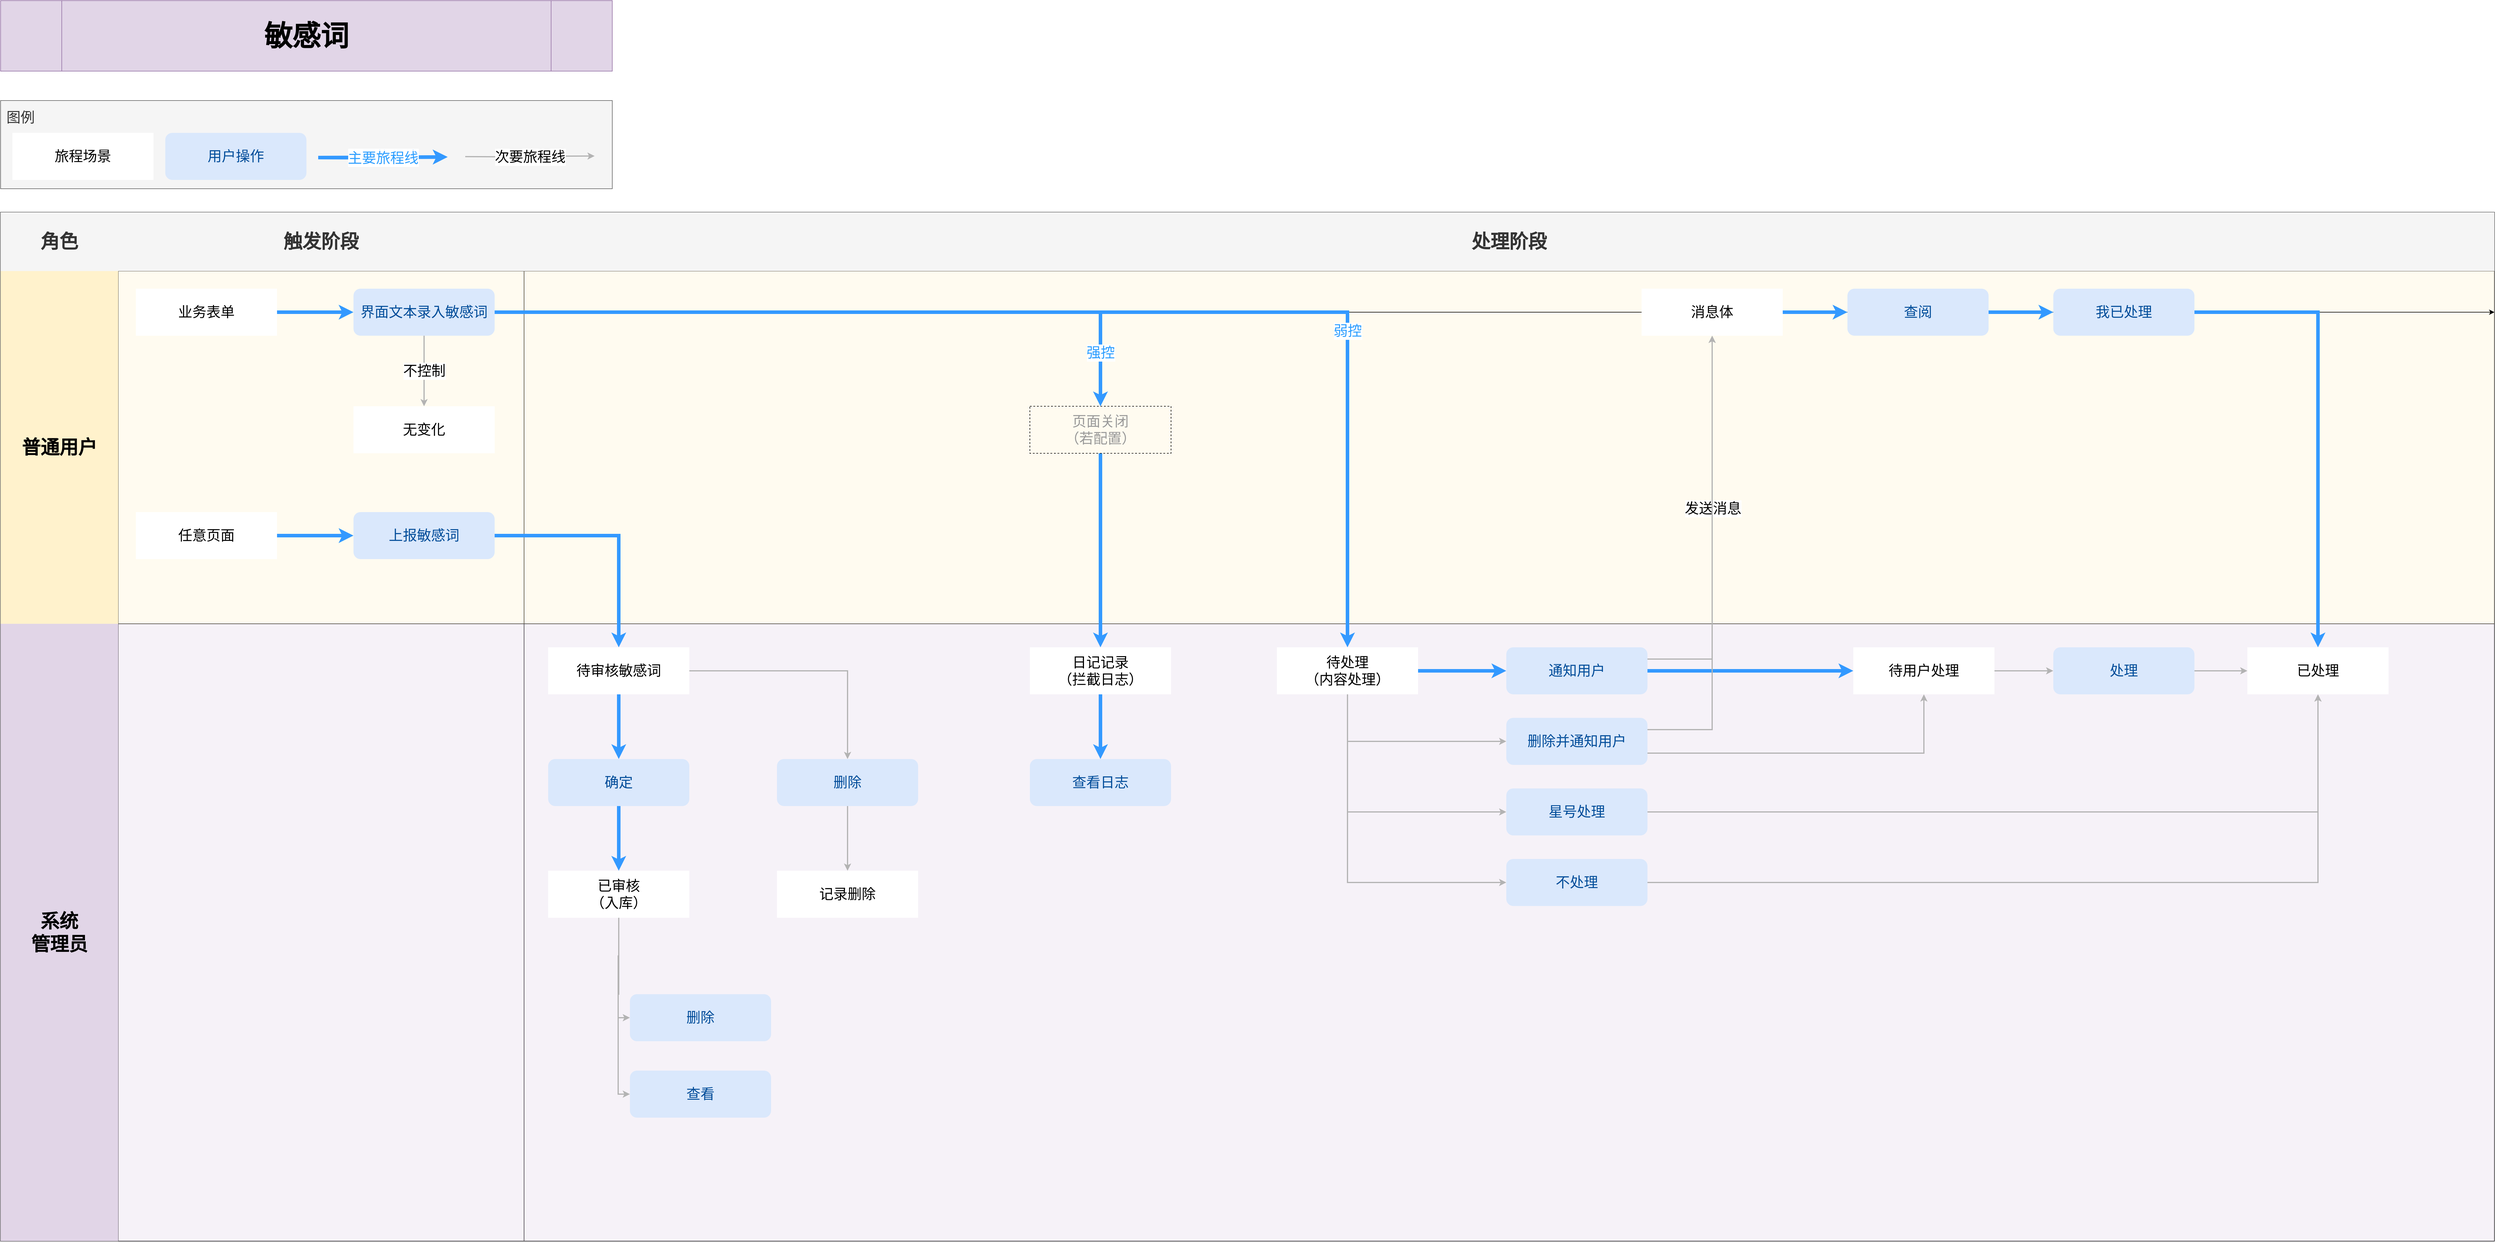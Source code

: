 <mxfile version="24.7.12">
  <diagram name="第 1 页" id="bwR9JTRVAiqgOtGZidA7">
    <mxGraphModel dx="5217" dy="7070" grid="1" gridSize="10" guides="1" tooltips="1" connect="1" arrows="1" fold="1" page="1" pageScale="1" pageWidth="827" pageHeight="1169" math="0" shadow="0">
      <root>
        <mxCell id="0" />
        <mxCell id="1" parent="0" />
        <mxCell id="euEUB5nnOEsbET94l9YE-1" value="敏感词" style="rounded=0;whiteSpace=wrap;html=1;fontSize=48;fillColor=#e1d5e7;strokeColor=#9673a6;shape=process;backgroundOutline=1;fontStyle=1" parent="1" vertex="1">
          <mxGeometry x="80" y="-3400" width="1040" height="120" as="geometry" />
        </mxCell>
        <mxCell id="euEUB5nnOEsbET94l9YE-2" value="图例" style="rounded=0;whiteSpace=wrap;html=1;fontSize=24;fillColor=#f5f5f5;fontColor=#333333;strokeColor=#666666;verticalAlign=top;align=left;spacing=10;" parent="1" vertex="1">
          <mxGeometry x="80" y="-3230" width="1040" height="150" as="geometry" />
        </mxCell>
        <UserObject label="旅程场景" tags="旅程场景" id="euEUB5nnOEsbET94l9YE-3">
          <mxCell style="rounded=0;whiteSpace=wrap;html=1;fontSize=24;strokeColor=none;" parent="1" vertex="1">
            <mxGeometry x="100" y="-3175" width="240" height="80" as="geometry" />
          </mxCell>
        </UserObject>
        <UserObject label="用户操作" tags="用户操作" id="euEUB5nnOEsbET94l9YE-4">
          <mxCell style="rounded=1;whiteSpace=wrap;html=1;fontSize=24;strokeColor=none;align=center;verticalAlign=middle;fontFamily=Helvetica;fontColor=#004C99;fillColor=#dae8fc;" parent="1" vertex="1">
            <mxGeometry x="360" y="-3175" width="240" height="80" as="geometry" />
          </mxCell>
        </UserObject>
        <UserObject label="主要旅程线" tags="" id="euEUB5nnOEsbET94l9YE-5">
          <mxCell style="rounded=0;orthogonalLoop=1;jettySize=auto;html=1;strokeColor=#3399FF;strokeWidth=6;align=center;verticalAlign=middle;fontFamily=Helvetica;fontSize=24;fontColor=#2b9dff;labelBackgroundColor=default;endArrow=classic;exitX=1;exitY=0.5;exitDx=0;exitDy=0;anchorPointDirection=1;startFill=1;endFill=1;" parent="1" edge="1">
            <mxGeometry y="1" relative="1" as="geometry">
              <mxPoint x="620" y="-3133" as="sourcePoint" />
              <mxPoint x="840" y="-3134" as="targetPoint" />
              <mxPoint as="offset" />
            </mxGeometry>
          </mxCell>
        </UserObject>
        <UserObject label="次要旅程线" tags="次要旅程线" id="euEUB5nnOEsbET94l9YE-6">
          <mxCell style="rounded=0;orthogonalLoop=1;jettySize=auto;html=1;strokeColor=#B3B3B3;strokeWidth=2;align=center;verticalAlign=middle;fontFamily=Helvetica;fontSize=24;fontColor=default;labelBackgroundColor=default;endArrow=classic;exitX=1;exitY=0.5;exitDx=0;exitDy=0;anchorPointDirection=1;startFill=1;endFill=1;edgeStyle=orthogonalEdgeStyle;" parent="1" edge="1">
            <mxGeometry y="1" relative="1" as="geometry">
              <mxPoint x="870" y="-3134.62" as="sourcePoint" />
              <mxPoint x="1090" y="-3135.62" as="targetPoint" />
              <mxPoint as="offset" />
            </mxGeometry>
          </mxCell>
        </UserObject>
        <mxCell id="euEUB5nnOEsbET94l9YE-24" value="" style="shape=table;startSize=0;container=1;collapsible=0;childLayout=tableLayout;fontSize=16;" parent="1" vertex="1">
          <mxGeometry x="80" y="-3040" width="4240.0" height="1750" as="geometry" />
        </mxCell>
        <mxCell id="euEUB5nnOEsbET94l9YE-25" value="" style="shape=tableRow;horizontal=0;startSize=0;swimlaneHead=0;swimlaneBody=0;strokeColor=inherit;top=0;left=0;bottom=0;right=0;collapsible=0;dropTarget=0;fillColor=none;points=[[0,0.5],[1,0.5]];portConstraint=eastwest;fontSize=16;" parent="euEUB5nnOEsbET94l9YE-24" vertex="1">
          <mxGeometry width="4240.0" height="100" as="geometry" />
        </mxCell>
        <mxCell id="euEUB5nnOEsbET94l9YE-26" value="角色" style="shape=partialRectangle;html=1;whiteSpace=wrap;connectable=0;strokeColor=#666666;overflow=hidden;fillColor=#f5f5f5;top=0;left=0;bottom=0;right=0;pointerEvents=1;fontSize=32;fontColor=#333333;fontStyle=1" parent="euEUB5nnOEsbET94l9YE-25" vertex="1">
          <mxGeometry width="200" height="100" as="geometry">
            <mxRectangle width="200" height="100" as="alternateBounds" />
          </mxGeometry>
        </mxCell>
        <mxCell id="euEUB5nnOEsbET94l9YE-27" value="触发阶段" style="shape=partialRectangle;html=1;whiteSpace=wrap;connectable=0;strokeColor=#666666;overflow=hidden;fillColor=#f5f5f5;top=0;left=0;bottom=0;right=0;pointerEvents=1;fontSize=32;fontStyle=1;fontColor=#333333;" parent="euEUB5nnOEsbET94l9YE-25" vertex="1">
          <mxGeometry x="200" width="690" height="100" as="geometry">
            <mxRectangle width="690" height="100" as="alternateBounds" />
          </mxGeometry>
        </mxCell>
        <mxCell id="euEUB5nnOEsbET94l9YE-28" value="处理阶段" style="shape=partialRectangle;html=1;whiteSpace=wrap;connectable=0;strokeColor=#666666;overflow=hidden;fillColor=#f5f5f5;top=0;left=0;bottom=0;right=0;pointerEvents=1;fontSize=32;fontStyle=1;fontColor=#333333;" parent="euEUB5nnOEsbET94l9YE-25" vertex="1">
          <mxGeometry x="890" width="3350" height="100" as="geometry">
            <mxRectangle width="3350" height="100" as="alternateBounds" />
          </mxGeometry>
        </mxCell>
        <mxCell id="euEUB5nnOEsbET94l9YE-29" value="" style="shape=tableRow;horizontal=0;startSize=0;swimlaneHead=0;swimlaneBody=0;strokeColor=inherit;top=0;left=0;bottom=0;right=0;collapsible=0;dropTarget=0;fillColor=none;points=[[0,0.5],[1,0.5]];portConstraint=eastwest;fontSize=16;" parent="euEUB5nnOEsbET94l9YE-24" vertex="1">
          <mxGeometry y="100" width="4240.0" height="600" as="geometry" />
        </mxCell>
        <mxCell id="euEUB5nnOEsbET94l9YE-30" value="普通用户" style="shape=partialRectangle;html=1;whiteSpace=wrap;connectable=0;strokeColor=#d6b656;overflow=hidden;fillColor=#fff2cc;top=0;left=0;bottom=0;right=0;pointerEvents=1;fontSize=32;fontStyle=1" parent="euEUB5nnOEsbET94l9YE-29" vertex="1">
          <mxGeometry width="200" height="600" as="geometry">
            <mxRectangle width="200" height="600" as="alternateBounds" />
          </mxGeometry>
        </mxCell>
        <mxCell id="euEUB5nnOEsbET94l9YE-31" value="" style="shape=partialRectangle;html=1;whiteSpace=wrap;connectable=0;strokeColor=#d6b656;overflow=hidden;fillColor=#fff2cc;top=0;left=0;bottom=0;right=0;pointerEvents=1;fontSize=16;fillStyle=auto;fillOpacity=30;" parent="euEUB5nnOEsbET94l9YE-29" vertex="1">
          <mxGeometry x="200" width="690" height="600" as="geometry">
            <mxRectangle width="690" height="600" as="alternateBounds" />
          </mxGeometry>
        </mxCell>
        <mxCell id="euEUB5nnOEsbET94l9YE-32" value="" style="shape=partialRectangle;html=1;whiteSpace=wrap;connectable=0;strokeColor=#d6b656;overflow=hidden;fillColor=#fff2cc;top=0;left=0;bottom=0;right=0;pointerEvents=1;fontSize=16;fillStyle=auto;fillOpacity=30;" parent="euEUB5nnOEsbET94l9YE-29" vertex="1">
          <mxGeometry x="890" width="3350" height="600" as="geometry">
            <mxRectangle width="3350" height="600" as="alternateBounds" />
          </mxGeometry>
        </mxCell>
        <mxCell id="euEUB5nnOEsbET94l9YE-42" value="" style="whiteSpace=wrap;html=1;fontSize=24;fillColor=#dae8fc;strokeColor=none;fontColor=#004C99;rounded=1;" parent="euEUB5nnOEsbET94l9YE-29" vertex="1">
          <mxGeometry x="4240" width="NaN" height="600" as="geometry">
            <mxRectangle width="NaN" height="600" as="alternateBounds" />
          </mxGeometry>
        </mxCell>
        <mxCell id="euEUB5nnOEsbET94l9YE-33" value="" style="shape=tableRow;horizontal=0;startSize=0;swimlaneHead=0;swimlaneBody=0;strokeColor=inherit;top=0;left=0;bottom=0;right=0;collapsible=0;dropTarget=0;fillColor=none;points=[[0,0.5],[1,0.5]];portConstraint=eastwest;fontSize=16;" parent="euEUB5nnOEsbET94l9YE-24" vertex="1">
          <mxGeometry y="700" width="4240.0" height="1050" as="geometry" />
        </mxCell>
        <mxCell id="euEUB5nnOEsbET94l9YE-34" value="系统&lt;div&gt;管理员&lt;/div&gt;" style="shape=partialRectangle;html=1;whiteSpace=wrap;connectable=0;strokeColor=#9673a6;overflow=hidden;fillColor=#e1d5e7;top=0;left=0;bottom=0;right=0;pointerEvents=1;fontSize=32;fontStyle=1" parent="euEUB5nnOEsbET94l9YE-33" vertex="1">
          <mxGeometry width="200" height="1050" as="geometry">
            <mxRectangle width="200" height="1050" as="alternateBounds" />
          </mxGeometry>
        </mxCell>
        <mxCell id="euEUB5nnOEsbET94l9YE-35" value="" style="shape=partialRectangle;html=1;whiteSpace=wrap;connectable=0;strokeColor=#9673a6;overflow=hidden;fillColor=#e1d5e7;top=0;left=0;bottom=0;right=0;pointerEvents=1;fontSize=16;fillOpacity=30;" parent="euEUB5nnOEsbET94l9YE-33" vertex="1">
          <mxGeometry x="200" width="690" height="1050" as="geometry">
            <mxRectangle width="690" height="1050" as="alternateBounds" />
          </mxGeometry>
        </mxCell>
        <mxCell id="euEUB5nnOEsbET94l9YE-36" value="" style="shape=partialRectangle;html=1;whiteSpace=wrap;connectable=0;strokeColor=#9673a6;overflow=hidden;fillColor=#e1d5e7;top=0;left=0;bottom=0;right=0;pointerEvents=1;fontSize=16;fillOpacity=30;" parent="euEUB5nnOEsbET94l9YE-33" vertex="1">
          <mxGeometry x="890" width="3350" height="1050" as="geometry">
            <mxRectangle width="3350" height="1050" as="alternateBounds" />
          </mxGeometry>
        </mxCell>
        <UserObject label="" tags="主要旅程线" id="euEUB5nnOEsbET94l9YE-39">
          <mxCell style="edgeStyle=orthogonalEdgeStyle;rounded=0;orthogonalLoop=1;jettySize=auto;html=1;strokeColor=#3399FF;strokeWidth=6;align=center;verticalAlign=middle;fontFamily=Helvetica;fontSize=24;fontColor=#2b9dff;labelBackgroundColor=default;startFill=1;endArrow=classic;endFill=1;" parent="1" source="euEUB5nnOEsbET94l9YE-37" target="euEUB5nnOEsbET94l9YE-38" edge="1">
            <mxGeometry relative="1" as="geometry">
              <Array as="points">
                <mxPoint x="580" y="-2870" />
                <mxPoint x="580" y="-2870" />
              </Array>
            </mxGeometry>
          </mxCell>
        </UserObject>
        <UserObject label="业务表单" tags="旅程场景" id="euEUB5nnOEsbET94l9YE-37">
          <mxCell style="rounded=0;whiteSpace=wrap;html=1;fontSize=24;strokeColor=none;" parent="1" vertex="1">
            <mxGeometry x="310" y="-2910" width="240" height="80" as="geometry" />
          </mxCell>
        </UserObject>
        <mxCell id="euEUB5nnOEsbET94l9YE-43" value="" style="edgeStyle=orthogonalEdgeStyle;rounded=0;orthogonalLoop=1;jettySize=auto;html=1;" parent="1" source="euEUB5nnOEsbET94l9YE-38" target="euEUB5nnOEsbET94l9YE-42" edge="1">
          <mxGeometry relative="1" as="geometry" />
        </mxCell>
        <UserObject label="强控" tags="主要旅程线" id="euEUB5nnOEsbET94l9YE-45">
          <mxCell style="edgeStyle=orthogonalEdgeStyle;rounded=0;orthogonalLoop=1;jettySize=auto;html=1;strokeColor=#3399FF;strokeWidth=6;align=center;verticalAlign=middle;fontFamily=Helvetica;fontSize=24;fontColor=#2b9dff;labelBackgroundColor=default;startFill=1;endArrow=classic;endFill=1;" parent="1" source="euEUB5nnOEsbET94l9YE-38" target="euEUB5nnOEsbET94l9YE-116" edge="1">
            <mxGeometry x="0.846" relative="1" as="geometry">
              <mxPoint as="offset" />
            </mxGeometry>
          </mxCell>
        </UserObject>
        <mxCell id="euEUB5nnOEsbET94l9YE-115" value="不控制" style="edgeStyle=orthogonalEdgeStyle;shape=connector;rounded=0;orthogonalLoop=1;jettySize=auto;html=1;strokeColor=#B3B3B3;strokeWidth=2;align=center;verticalAlign=middle;fontFamily=Helvetica;fontSize=24;fontColor=default;labelBackgroundColor=default;startFill=1;endArrow=classic;endFill=1;exitX=0.5;exitY=1;exitDx=0;exitDy=0;" parent="1" source="euEUB5nnOEsbET94l9YE-38" target="euEUB5nnOEsbET94l9YE-114" edge="1">
          <mxGeometry relative="1" as="geometry" />
        </mxCell>
        <UserObject label="界面文本录入敏感词" tags="用户操作" id="euEUB5nnOEsbET94l9YE-38">
          <mxCell style="rounded=1;whiteSpace=wrap;html=1;fontSize=24;strokeColor=none;align=center;verticalAlign=middle;fontFamily=Helvetica;fontColor=#004C99;fillColor=#dae8fc;" parent="1" vertex="1">
            <mxGeometry x="680" y="-2910" width="240" height="80" as="geometry" />
          </mxCell>
        </UserObject>
        <UserObject label="主要旅程线" tags="主要旅程线" id="euEUB5nnOEsbET94l9YE-46">
          <mxCell style="rounded=0;orthogonalLoop=1;jettySize=auto;html=1;strokeColor=#3399FF;strokeWidth=6;align=center;verticalAlign=middle;fontFamily=Helvetica;fontSize=24;fontColor=#2b9dff;labelBackgroundColor=default;endArrow=classic;exitX=1;exitY=0.5;exitDx=0;exitDy=0;anchorPointDirection=1;startFill=1;endFill=1;edgeStyle=orthogonalEdgeStyle;" parent="1" edge="1">
            <mxGeometry y="1" relative="1" as="geometry">
              <mxPoint x="620" y="-3133" as="sourcePoint" />
              <mxPoint x="840" y="-3134" as="targetPoint" />
              <mxPoint as="offset" />
            </mxGeometry>
          </mxCell>
        </UserObject>
        <UserObject label="" tags="主要旅程线" id="euEUB5nnOEsbET94l9YE-54">
          <mxCell style="edgeStyle=none;shape=connector;rounded=0;orthogonalLoop=1;jettySize=auto;html=1;strokeColor=#3399FF;strokeWidth=6;align=center;verticalAlign=middle;fontFamily=Helvetica;fontSize=24;fontColor=#2b9dff;labelBackgroundColor=default;startFill=1;endArrow=classic;endFill=1;" parent="1" source="euEUB5nnOEsbET94l9YE-47" target="euEUB5nnOEsbET94l9YE-53" edge="1">
            <mxGeometry relative="1" as="geometry" />
          </mxCell>
        </UserObject>
        <UserObject label="日记记录&lt;div&gt;（拦截日志）&lt;/div&gt;" tags="旅程场景" id="euEUB5nnOEsbET94l9YE-47">
          <mxCell style="rounded=0;whiteSpace=wrap;html=1;fontSize=24;strokeColor=none;align=center;verticalAlign=middle;fontFamily=Helvetica;fontColor=default;fillColor=default;" parent="1" vertex="1">
            <mxGeometry x="1830" y="-2300" width="240" height="80" as="geometry" />
          </mxCell>
        </UserObject>
        <UserObject label="查看日志" tags="用户操作" id="euEUB5nnOEsbET94l9YE-53">
          <mxCell style="rounded=1;whiteSpace=wrap;html=1;fontSize=24;strokeColor=none;align=center;verticalAlign=middle;fontFamily=Helvetica;fontColor=#004C99;fillColor=#dae8fc;" parent="1" vertex="1">
            <mxGeometry x="1830" y="-2110" width="240" height="80" as="geometry" />
          </mxCell>
        </UserObject>
        <UserObject label="" tags="主要旅程线" id="euEUB5nnOEsbET94l9YE-57">
          <mxCell style="edgeStyle=none;shape=connector;rounded=0;orthogonalLoop=1;jettySize=auto;html=1;strokeColor=#3399FF;strokeWidth=6;align=center;verticalAlign=middle;fontFamily=Helvetica;fontSize=24;fontColor=#2b9dff;labelBackgroundColor=default;startFill=1;endArrow=classic;endFill=1;" parent="1" source="euEUB5nnOEsbET94l9YE-55" target="euEUB5nnOEsbET94l9YE-56" edge="1">
            <mxGeometry relative="1" as="geometry" />
          </mxCell>
        </UserObject>
        <UserObject label="任意页面" tags="旅程场景" id="euEUB5nnOEsbET94l9YE-55">
          <mxCell style="rounded=0;whiteSpace=wrap;html=1;fontSize=24;strokeColor=none;" parent="1" vertex="1">
            <mxGeometry x="310" y="-2530" width="240" height="80" as="geometry" />
          </mxCell>
        </UserObject>
        <UserObject label="" tags="主要旅程线" id="euEUB5nnOEsbET94l9YE-63">
          <mxCell style="edgeStyle=orthogonalEdgeStyle;shape=connector;rounded=0;orthogonalLoop=1;jettySize=auto;html=1;strokeColor=#3399FF;strokeWidth=6;align=center;verticalAlign=middle;fontFamily=Helvetica;fontSize=24;fontColor=#2b9dff;labelBackgroundColor=default;startFill=1;endArrow=classic;endFill=1;" parent="1" source="euEUB5nnOEsbET94l9YE-56" target="euEUB5nnOEsbET94l9YE-64" edge="1">
            <mxGeometry relative="1" as="geometry" />
          </mxCell>
        </UserObject>
        <UserObject label="上报敏感词" tags="用户操作" id="euEUB5nnOEsbET94l9YE-56">
          <mxCell style="rounded=1;whiteSpace=wrap;html=1;fontSize=24;strokeColor=none;align=center;verticalAlign=middle;fontFamily=Helvetica;fontColor=#004C99;fillColor=#dae8fc;" parent="1" vertex="1">
            <mxGeometry x="680" y="-2530" width="240" height="80" as="geometry" />
          </mxCell>
        </UserObject>
        <UserObject label="" tags="主要旅程线" id="euEUB5nnOEsbET94l9YE-67">
          <mxCell style="edgeStyle=none;shape=connector;rounded=0;orthogonalLoop=1;jettySize=auto;html=1;strokeColor=#3399FF;strokeWidth=6;align=center;verticalAlign=middle;fontFamily=Helvetica;fontSize=24;fontColor=#2b9dff;labelBackgroundColor=default;startFill=1;endArrow=classic;endFill=1;" parent="1" source="euEUB5nnOEsbET94l9YE-62" target="euEUB5nnOEsbET94l9YE-66" edge="1">
            <mxGeometry relative="1" as="geometry" />
          </mxCell>
        </UserObject>
        <UserObject label="确定" tags="用户操作" id="euEUB5nnOEsbET94l9YE-62">
          <mxCell style="rounded=1;whiteSpace=wrap;html=1;fontSize=24;strokeColor=none;align=center;verticalAlign=middle;fontFamily=Helvetica;fontColor=#004C99;fillColor=#dae8fc;" parent="1" vertex="1">
            <mxGeometry x="1011" y="-2110" width="240" height="80" as="geometry" />
          </mxCell>
        </UserObject>
        <UserObject label="" tags="主要旅程线" id="euEUB5nnOEsbET94l9YE-65">
          <mxCell style="edgeStyle=none;shape=connector;rounded=0;orthogonalLoop=1;jettySize=auto;html=1;strokeColor=#3399FF;strokeWidth=6;align=center;verticalAlign=middle;fontFamily=Helvetica;fontSize=24;fontColor=#2b9dff;labelBackgroundColor=default;startFill=1;endArrow=classic;endFill=1;" parent="1" source="euEUB5nnOEsbET94l9YE-64" target="euEUB5nnOEsbET94l9YE-62" edge="1">
            <mxGeometry relative="1" as="geometry" />
          </mxCell>
        </UserObject>
        <UserObject label="" tags="次要旅程线" id="euEUB5nnOEsbET94l9YE-70">
          <mxCell style="edgeStyle=orthogonalEdgeStyle;shape=connector;rounded=0;orthogonalLoop=1;jettySize=auto;html=1;strokeColor=#B3B3B3;strokeWidth=2;align=center;verticalAlign=middle;fontFamily=Helvetica;fontSize=24;fontColor=default;labelBackgroundColor=default;startFill=1;endArrow=classic;endFill=1;" parent="1" source="euEUB5nnOEsbET94l9YE-64" target="euEUB5nnOEsbET94l9YE-68" edge="1">
            <mxGeometry relative="1" as="geometry" />
          </mxCell>
        </UserObject>
        <UserObject label="待审核敏感词" tags="旅程场景" id="euEUB5nnOEsbET94l9YE-64">
          <mxCell style="rounded=0;whiteSpace=wrap;html=1;fontSize=24;strokeColor=none;" parent="1" vertex="1">
            <mxGeometry x="1011" y="-2300" width="240" height="80" as="geometry" />
          </mxCell>
        </UserObject>
        <UserObject label="" tags="次要旅程线" id="euEUB5nnOEsbET94l9YE-74">
          <mxCell style="edgeStyle=orthogonalEdgeStyle;shape=connector;rounded=0;orthogonalLoop=1;jettySize=auto;html=1;strokeColor=#B3B3B3;strokeWidth=2;align=center;verticalAlign=middle;fontFamily=Helvetica;fontSize=24;fontColor=default;labelBackgroundColor=default;startFill=1;endArrow=classic;endFill=1;entryX=0;entryY=0.5;entryDx=0;entryDy=0;" parent="1" source="euEUB5nnOEsbET94l9YE-66" target="euEUB5nnOEsbET94l9YE-73" edge="1">
            <mxGeometry relative="1" as="geometry" />
          </mxCell>
        </UserObject>
        <UserObject label="" tags="次要旅程线" id="euEUB5nnOEsbET94l9YE-76">
          <mxCell style="edgeStyle=orthogonalEdgeStyle;shape=connector;rounded=0;orthogonalLoop=1;jettySize=auto;html=1;entryX=0;entryY=0.5;entryDx=0;entryDy=0;strokeColor=#B3B3B3;strokeWidth=2;align=center;verticalAlign=middle;fontFamily=Helvetica;fontSize=24;fontColor=default;labelBackgroundColor=default;startFill=1;endArrow=classic;endFill=1;exitX=0.5;exitY=1;exitDx=0;exitDy=0;" parent="1" source="euEUB5nnOEsbET94l9YE-66" target="euEUB5nnOEsbET94l9YE-75" edge="1">
            <mxGeometry relative="1" as="geometry" />
          </mxCell>
        </UserObject>
        <UserObject label="已审核&lt;div&gt;（入库）&lt;/div&gt;" tags="旅程场景" id="euEUB5nnOEsbET94l9YE-66">
          <mxCell style="rounded=0;whiteSpace=wrap;html=1;fontSize=24;strokeColor=none;" parent="1" vertex="1">
            <mxGeometry x="1011" y="-1920" width="240" height="80" as="geometry" />
          </mxCell>
        </UserObject>
        <UserObject label="" tags="次要旅程线" id="euEUB5nnOEsbET94l9YE-72">
          <mxCell style="edgeStyle=none;shape=connector;rounded=0;orthogonalLoop=1;jettySize=auto;html=1;strokeColor=#B3B3B3;strokeWidth=2;align=center;verticalAlign=middle;fontFamily=Helvetica;fontSize=24;fontColor=default;labelBackgroundColor=default;startFill=1;endArrow=classic;endFill=1;" parent="1" source="euEUB5nnOEsbET94l9YE-68" target="euEUB5nnOEsbET94l9YE-71" edge="1">
            <mxGeometry relative="1" as="geometry" />
          </mxCell>
        </UserObject>
        <UserObject label="删除" tags="用户操作" id="euEUB5nnOEsbET94l9YE-68">
          <mxCell style="rounded=1;whiteSpace=wrap;html=1;fontSize=24;strokeColor=none;align=center;verticalAlign=middle;fontFamily=Helvetica;fontColor=#004C99;fillColor=#dae8fc;" parent="1" vertex="1">
            <mxGeometry x="1400" y="-2110" width="240" height="80" as="geometry" />
          </mxCell>
        </UserObject>
        <UserObject label="记录删除" tags="旅程场景" id="euEUB5nnOEsbET94l9YE-71">
          <mxCell style="rounded=0;whiteSpace=wrap;html=1;fontSize=24;strokeColor=none;" parent="1" vertex="1">
            <mxGeometry x="1400" y="-1920" width="240" height="80" as="geometry" />
          </mxCell>
        </UserObject>
        <UserObject label="查看" tags="用户操作" id="euEUB5nnOEsbET94l9YE-73">
          <mxCell style="rounded=1;whiteSpace=wrap;html=1;fontSize=24;strokeColor=none;align=center;verticalAlign=middle;fontFamily=Helvetica;fontColor=#004C99;fillColor=#dae8fc;" parent="1" vertex="1">
            <mxGeometry x="1150" y="-1580" width="240" height="80" as="geometry" />
          </mxCell>
        </UserObject>
        <UserObject label="删除" tags="用户操作" id="euEUB5nnOEsbET94l9YE-75">
          <mxCell style="rounded=1;whiteSpace=wrap;html=1;fontSize=24;strokeColor=none;align=center;verticalAlign=middle;fontFamily=Helvetica;fontColor=#004C99;fillColor=#dae8fc;" parent="1" vertex="1">
            <mxGeometry x="1150" y="-1710" width="240" height="80" as="geometry" />
          </mxCell>
        </UserObject>
        <UserObject label="" tags="主要旅程线" id="euEUB5nnOEsbET94l9YE-78">
          <mxCell style="edgeStyle=orthogonalEdgeStyle;shape=connector;rounded=0;orthogonalLoop=1;jettySize=auto;html=1;strokeColor=#B3B3B3;strokeWidth=2;align=center;verticalAlign=middle;fontFamily=Helvetica;fontSize=24;fontColor=default;labelBackgroundColor=default;startFill=1;endArrow=classic;endFill=1;entryX=0;entryY=0.5;entryDx=0;entryDy=0;exitX=0.5;exitY=1;exitDx=0;exitDy=0;" parent="1" source="euEUB5nnOEsbET94l9YE-79" target="euEUB5nnOEsbET94l9YE-80" edge="1">
            <mxGeometry relative="1" as="geometry" />
          </mxCell>
        </UserObject>
        <UserObject label="" tags="主要旅程线" id="euEUB5nnOEsbET94l9YE-84">
          <mxCell style="edgeStyle=orthogonalEdgeStyle;shape=connector;rounded=0;orthogonalLoop=1;jettySize=auto;html=1;strokeColor=#3399FF;strokeWidth=6;align=center;verticalAlign=middle;fontFamily=Helvetica;fontSize=24;fontColor=#2b9dff;labelBackgroundColor=default;startFill=1;endArrow=classic;endFill=1;entryX=0;entryY=0.5;entryDx=0;entryDy=0;" parent="1" source="euEUB5nnOEsbET94l9YE-79" target="euEUB5nnOEsbET94l9YE-83" edge="1">
            <mxGeometry relative="1" as="geometry" />
          </mxCell>
        </UserObject>
        <mxCell id="euEUB5nnOEsbET94l9YE-86" style="edgeStyle=orthogonalEdgeStyle;shape=connector;rounded=0;orthogonalLoop=1;jettySize=auto;html=1;entryX=0;entryY=0.5;entryDx=0;entryDy=0;strokeColor=#B3B3B3;strokeWidth=2;align=center;verticalAlign=middle;fontFamily=Helvetica;fontSize=24;fontColor=default;labelBackgroundColor=default;startFill=1;endArrow=classic;endFill=1;exitX=0.5;exitY=1;exitDx=0;exitDy=0;" parent="1" source="euEUB5nnOEsbET94l9YE-79" target="euEUB5nnOEsbET94l9YE-85" edge="1">
          <mxGeometry relative="1" as="geometry" />
        </mxCell>
        <mxCell id="euEUB5nnOEsbET94l9YE-88" style="edgeStyle=orthogonalEdgeStyle;shape=connector;rounded=0;orthogonalLoop=1;jettySize=auto;html=1;entryX=0;entryY=0.5;entryDx=0;entryDy=0;strokeColor=#B3B3B3;strokeWidth=2;align=center;verticalAlign=middle;fontFamily=Helvetica;fontSize=24;fontColor=default;labelBackgroundColor=default;startFill=1;endArrow=classic;endFill=1;exitX=0.5;exitY=1;exitDx=0;exitDy=0;" parent="1" source="euEUB5nnOEsbET94l9YE-79" target="euEUB5nnOEsbET94l9YE-87" edge="1">
          <mxGeometry relative="1" as="geometry" />
        </mxCell>
        <UserObject label="待处理&lt;div&gt;（内容处理）&lt;/div&gt;" tags="旅程场景" id="euEUB5nnOEsbET94l9YE-79">
          <mxCell style="rounded=0;whiteSpace=wrap;html=1;fontSize=24;strokeColor=none;align=center;verticalAlign=middle;fontFamily=Helvetica;fontColor=default;fillColor=default;" parent="1" vertex="1">
            <mxGeometry x="2250" y="-2300" width="240" height="80" as="geometry" />
          </mxCell>
        </UserObject>
        <UserObject label="弱控" tags="主要旅程线" id="euEUB5nnOEsbET94l9YE-81">
          <mxCell style="edgeStyle=orthogonalEdgeStyle;rounded=0;orthogonalLoop=1;jettySize=auto;html=1;strokeColor=#3399FF;strokeWidth=6;align=center;verticalAlign=middle;fontFamily=Helvetica;fontSize=24;fontColor=#2b9dff;labelBackgroundColor=default;startFill=1;endArrow=classic;endFill=1;exitX=1;exitY=0.5;exitDx=0;exitDy=0;" parent="1" source="euEUB5nnOEsbET94l9YE-38" target="euEUB5nnOEsbET94l9YE-79" edge="1">
            <mxGeometry x="0.467" relative="1" as="geometry">
              <mxPoint x="930" y="-2860" as="sourcePoint" />
              <mxPoint x="1800" y="-2520" as="targetPoint" />
              <mxPoint as="offset" />
            </mxGeometry>
          </mxCell>
        </UserObject>
        <mxCell id="euEUB5nnOEsbET94l9YE-100" style="edgeStyle=orthogonalEdgeStyle;shape=connector;rounded=0;orthogonalLoop=1;jettySize=auto;html=1;strokeColor=#3399FF;strokeWidth=6;align=center;verticalAlign=middle;fontFamily=Helvetica;fontSize=24;fontColor=#2b9dff;labelBackgroundColor=default;startFill=1;endArrow=classic;endFill=1;entryX=0;entryY=0.5;entryDx=0;entryDy=0;" parent="1" source="euEUB5nnOEsbET94l9YE-83" target="euEUB5nnOEsbET94l9YE-99" edge="1">
          <mxGeometry relative="1" as="geometry" />
        </mxCell>
        <UserObject label="通知用户" tags="用户操作" id="euEUB5nnOEsbET94l9YE-83">
          <mxCell style="rounded=1;whiteSpace=wrap;html=1;fontSize=24;strokeColor=none;align=center;verticalAlign=middle;fontFamily=Helvetica;fontColor=#004C99;fillColor=#dae8fc;" parent="1" vertex="1">
            <mxGeometry x="2640" y="-2300" width="240" height="80" as="geometry" />
          </mxCell>
        </UserObject>
        <mxCell id="euEUB5nnOEsbET94l9YE-92" style="edgeStyle=orthogonalEdgeStyle;shape=connector;rounded=0;orthogonalLoop=1;jettySize=auto;html=1;entryX=0.5;entryY=1;entryDx=0;entryDy=0;strokeColor=#B3B3B3;strokeWidth=2;align=center;verticalAlign=middle;fontFamily=Helvetica;fontSize=24;fontColor=default;labelBackgroundColor=default;startFill=1;endArrow=classic;endFill=1;exitX=1;exitY=0.25;exitDx=0;exitDy=0;" parent="1" source="euEUB5nnOEsbET94l9YE-83" target="euEUB5nnOEsbET94l9YE-90" edge="1">
          <mxGeometry relative="1" as="geometry" />
        </mxCell>
        <mxCell id="euEUB5nnOEsbET94l9YE-93" value="发送消息" style="edgeLabel;html=1;align=center;verticalAlign=middle;resizable=0;points=[];fontFamily=Helvetica;fontSize=24;fontColor=default;labelBackgroundColor=default;rounded=0;strokeColor=#B3B3B3;strokeWidth=2;" parent="euEUB5nnOEsbET94l9YE-92" vertex="1" connectable="0">
          <mxGeometry x="0.111" y="-1" relative="1" as="geometry">
            <mxPoint as="offset" />
          </mxGeometry>
        </mxCell>
        <mxCell id="euEUB5nnOEsbET94l9YE-101" style="edgeStyle=orthogonalEdgeStyle;shape=connector;rounded=0;orthogonalLoop=1;jettySize=auto;html=1;entryX=0.5;entryY=1;entryDx=0;entryDy=0;strokeColor=#B3B3B3;strokeWidth=2;align=center;verticalAlign=middle;fontFamily=Helvetica;fontSize=24;fontColor=default;labelBackgroundColor=default;startFill=1;endArrow=classic;endFill=1;exitX=1;exitY=0.75;exitDx=0;exitDy=0;" parent="1" source="euEUB5nnOEsbET94l9YE-85" target="euEUB5nnOEsbET94l9YE-99" edge="1">
          <mxGeometry relative="1" as="geometry" />
        </mxCell>
        <mxCell id="euEUB5nnOEsbET94l9YE-105" style="edgeStyle=orthogonalEdgeStyle;shape=connector;rounded=0;orthogonalLoop=1;jettySize=auto;html=1;exitX=1;exitY=0.25;exitDx=0;exitDy=0;entryX=0.5;entryY=1;entryDx=0;entryDy=0;strokeColor=#B3B3B3;strokeWidth=2;align=center;verticalAlign=middle;fontFamily=Helvetica;fontSize=24;fontColor=default;labelBackgroundColor=default;startFill=1;endArrow=classic;endFill=1;" parent="1" source="euEUB5nnOEsbET94l9YE-85" target="euEUB5nnOEsbET94l9YE-90" edge="1">
          <mxGeometry relative="1" as="geometry" />
        </mxCell>
        <UserObject label="删除并通知用户" tags="用户操作" id="euEUB5nnOEsbET94l9YE-85">
          <mxCell style="rounded=1;whiteSpace=wrap;html=1;fontSize=24;strokeColor=none;align=center;verticalAlign=middle;fontFamily=Helvetica;fontColor=#004C99;fillColor=#dae8fc;" parent="1" vertex="1">
            <mxGeometry x="2640" y="-2180" width="240" height="80" as="geometry" />
          </mxCell>
        </UserObject>
        <mxCell id="euEUB5nnOEsbET94l9YE-113" style="edgeStyle=orthogonalEdgeStyle;shape=connector;rounded=0;orthogonalLoop=1;jettySize=auto;html=1;entryX=0.5;entryY=1;entryDx=0;entryDy=0;strokeColor=#B3B3B3;strokeWidth=2;align=center;verticalAlign=middle;fontFamily=Helvetica;fontSize=24;fontColor=default;labelBackgroundColor=default;startFill=1;endArrow=classic;endFill=1;" parent="1" source="euEUB5nnOEsbET94l9YE-87" target="euEUB5nnOEsbET94l9YE-102" edge="1">
          <mxGeometry relative="1" as="geometry" />
        </mxCell>
        <UserObject label="不处理" tags="用户操作" id="euEUB5nnOEsbET94l9YE-87">
          <mxCell style="rounded=1;whiteSpace=wrap;html=1;fontSize=24;strokeColor=none;align=center;verticalAlign=middle;fontFamily=Helvetica;fontColor=#004C99;fillColor=#dae8fc;" parent="1" vertex="1">
            <mxGeometry x="2640" y="-1940" width="240" height="80" as="geometry" />
          </mxCell>
        </UserObject>
        <mxCell id="euEUB5nnOEsbET94l9YE-103" style="edgeStyle=orthogonalEdgeStyle;shape=connector;rounded=0;orthogonalLoop=1;jettySize=auto;html=1;strokeColor=#B3B3B3;strokeWidth=2;align=center;verticalAlign=middle;fontFamily=Helvetica;fontSize=24;fontColor=default;labelBackgroundColor=default;startFill=1;endArrow=classic;endFill=1;" parent="1" source="euEUB5nnOEsbET94l9YE-80" target="euEUB5nnOEsbET94l9YE-102" edge="1">
          <mxGeometry relative="1" as="geometry" />
        </mxCell>
        <UserObject label="星号处理" tags="用户操作" id="euEUB5nnOEsbET94l9YE-80">
          <mxCell style="rounded=1;whiteSpace=wrap;html=1;fontSize=24;strokeColor=none;align=center;verticalAlign=middle;fontFamily=Helvetica;fontColor=#004C99;fillColor=#dae8fc;" parent="1" vertex="1">
            <mxGeometry x="2640" y="-2060" width="240" height="80" as="geometry" />
          </mxCell>
        </UserObject>
        <mxCell id="euEUB5nnOEsbET94l9YE-95" style="edgeStyle=orthogonalEdgeStyle;shape=connector;rounded=0;orthogonalLoop=1;jettySize=auto;html=1;strokeColor=#3399FF;strokeWidth=6;align=center;verticalAlign=middle;fontFamily=Helvetica;fontSize=24;fontColor=#2b9dff;labelBackgroundColor=default;startFill=1;endArrow=classic;endFill=1;" parent="1" source="euEUB5nnOEsbET94l9YE-90" target="euEUB5nnOEsbET94l9YE-94" edge="1">
          <mxGeometry relative="1" as="geometry" />
        </mxCell>
        <UserObject label="消息体" tags="旅程场景" id="euEUB5nnOEsbET94l9YE-90">
          <mxCell style="rounded=0;whiteSpace=wrap;html=1;fontSize=24;strokeColor=none;align=center;verticalAlign=middle;fontFamily=Helvetica;fontColor=default;fillColor=default;" parent="1" vertex="1">
            <mxGeometry x="2870" y="-2910" width="240" height="80" as="geometry" />
          </mxCell>
        </UserObject>
        <mxCell id="euEUB5nnOEsbET94l9YE-97" style="edgeStyle=orthogonalEdgeStyle;shape=connector;rounded=0;orthogonalLoop=1;jettySize=auto;html=1;strokeColor=#3399FF;strokeWidth=6;align=center;verticalAlign=middle;fontFamily=Helvetica;fontSize=24;fontColor=#2b9dff;labelBackgroundColor=default;startFill=1;endArrow=classic;endFill=1;" parent="1" source="euEUB5nnOEsbET94l9YE-94" target="euEUB5nnOEsbET94l9YE-96" edge="1">
          <mxGeometry relative="1" as="geometry" />
        </mxCell>
        <UserObject label="查阅" tags="用户操作" id="euEUB5nnOEsbET94l9YE-94">
          <mxCell style="rounded=1;whiteSpace=wrap;html=1;fontSize=24;strokeColor=none;align=center;verticalAlign=middle;fontFamily=Helvetica;fontColor=#004C99;fillColor=#dae8fc;" parent="1" vertex="1">
            <mxGeometry x="3220" y="-2910" width="240" height="80" as="geometry" />
          </mxCell>
        </UserObject>
        <mxCell id="euEUB5nnOEsbET94l9YE-106" style="edgeStyle=orthogonalEdgeStyle;shape=connector;rounded=0;orthogonalLoop=1;jettySize=auto;html=1;strokeColor=#3399FF;strokeWidth=6;align=center;verticalAlign=middle;fontFamily=Helvetica;fontSize=24;fontColor=#2b9dff;labelBackgroundColor=default;startFill=1;endArrow=classic;endFill=1;" parent="1" source="euEUB5nnOEsbET94l9YE-96" target="euEUB5nnOEsbET94l9YE-102" edge="1">
          <mxGeometry relative="1" as="geometry" />
        </mxCell>
        <UserObject label="我已处理" tags="用户操作" id="euEUB5nnOEsbET94l9YE-96">
          <mxCell style="rounded=1;whiteSpace=wrap;html=1;fontSize=24;strokeColor=none;align=center;verticalAlign=middle;fontFamily=Helvetica;fontColor=#004C99;fillColor=#dae8fc;" parent="1" vertex="1">
            <mxGeometry x="3570" y="-2910" width="240" height="80" as="geometry" />
          </mxCell>
        </UserObject>
        <mxCell id="euEUB5nnOEsbET94l9YE-110" style="edgeStyle=orthogonalEdgeStyle;shape=connector;rounded=0;orthogonalLoop=1;jettySize=auto;html=1;strokeColor=#B3B3B3;strokeWidth=2;align=center;verticalAlign=middle;fontFamily=Helvetica;fontSize=24;fontColor=default;labelBackgroundColor=default;startFill=1;endArrow=classic;endFill=1;" parent="1" source="euEUB5nnOEsbET94l9YE-99" target="euEUB5nnOEsbET94l9YE-109" edge="1">
          <mxGeometry relative="1" as="geometry">
            <Array as="points">
              <mxPoint x="3500" y="-2260" />
              <mxPoint x="3500" y="-2260" />
            </Array>
          </mxGeometry>
        </mxCell>
        <UserObject label="待用户处理" tags="旅程场景" id="euEUB5nnOEsbET94l9YE-99">
          <mxCell style="rounded=0;whiteSpace=wrap;html=1;fontSize=24;strokeColor=none;align=center;verticalAlign=middle;fontFamily=Helvetica;fontColor=default;fillColor=default;" parent="1" vertex="1">
            <mxGeometry x="3230" y="-2300" width="240" height="80" as="geometry" />
          </mxCell>
        </UserObject>
        <UserObject label="已处理" tags="旅程场景" id="euEUB5nnOEsbET94l9YE-102">
          <mxCell style="rounded=0;whiteSpace=wrap;html=1;fontSize=24;strokeColor=none;align=center;verticalAlign=middle;fontFamily=Helvetica;fontColor=default;fillColor=default;" parent="1" vertex="1">
            <mxGeometry x="3900" y="-2300" width="240" height="80" as="geometry" />
          </mxCell>
        </UserObject>
        <mxCell id="euEUB5nnOEsbET94l9YE-111" style="edgeStyle=orthogonalEdgeStyle;shape=connector;rounded=0;orthogonalLoop=1;jettySize=auto;html=1;strokeColor=#B3B3B3;strokeWidth=2;align=center;verticalAlign=middle;fontFamily=Helvetica;fontSize=24;fontColor=default;labelBackgroundColor=default;startFill=1;endArrow=classic;endFill=1;" parent="1" source="euEUB5nnOEsbET94l9YE-109" target="euEUB5nnOEsbET94l9YE-102" edge="1">
          <mxGeometry relative="1" as="geometry" />
        </mxCell>
        <UserObject label="处理" tags="用户操作" id="euEUB5nnOEsbET94l9YE-109">
          <mxCell style="rounded=1;whiteSpace=wrap;html=1;fontSize=24;strokeColor=none;align=center;verticalAlign=middle;fontFamily=Helvetica;fontColor=#004C99;fillColor=#dae8fc;" parent="1" vertex="1">
            <mxGeometry x="3570" y="-2300" width="240" height="80" as="geometry" />
          </mxCell>
        </UserObject>
        <UserObject label="无变化" tags="旅程场景" id="euEUB5nnOEsbET94l9YE-114">
          <mxCell style="rounded=0;whiteSpace=wrap;html=1;fontSize=24;strokeColor=none;" parent="1" vertex="1">
            <mxGeometry x="680" y="-2710" width="240" height="80" as="geometry" />
          </mxCell>
        </UserObject>
        <mxCell id="euEUB5nnOEsbET94l9YE-117" style="edgeStyle=orthogonalEdgeStyle;shape=connector;rounded=0;orthogonalLoop=1;jettySize=auto;html=1;strokeColor=#3399FF;strokeWidth=6;align=center;verticalAlign=middle;fontFamily=Helvetica;fontSize=24;fontColor=#2b9dff;labelBackgroundColor=default;startFill=1;endArrow=classic;endFill=1;" parent="1" source="euEUB5nnOEsbET94l9YE-116" target="euEUB5nnOEsbET94l9YE-47" edge="1">
          <mxGeometry relative="1" as="geometry" />
        </mxCell>
        <UserObject label="页面关闭&lt;div&gt;（若配置）&lt;/div&gt;" tags="旅程场景" id="euEUB5nnOEsbET94l9YE-116">
          <mxCell style="rounded=0;whiteSpace=wrap;html=1;fontSize=24;strokeColor=#000000;align=center;verticalAlign=middle;fontFamily=Helvetica;fontColor=#999999;fillColor=none;dashed=1;" parent="1" vertex="1">
            <mxGeometry x="1830" y="-2710" width="240" height="80" as="geometry" />
          </mxCell>
        </UserObject>
      </root>
    </mxGraphModel>
  </diagram>
</mxfile>
